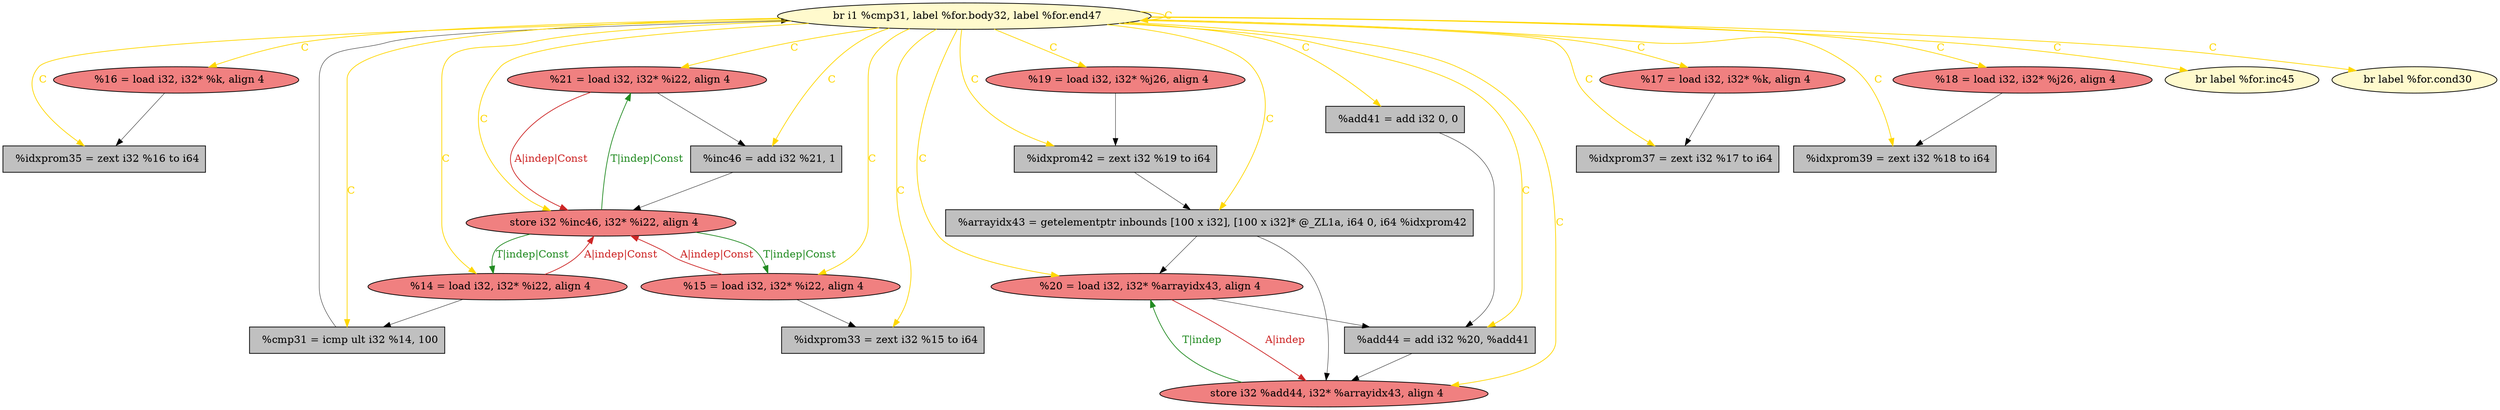 
digraph G {


node1128 [fillcolor=grey,label="  %idxprom35 = zext i32 %16 to i64",shape=rectangle,style=filled ]
node1127 [fillcolor=grey,label="  %arrayidx43 = getelementptr inbounds [100 x i32], [100 x i32]* @_ZL1a, i64 0, i64 %idxprom42",shape=rectangle,style=filled ]
node1126 [fillcolor=lightcoral,label="  %21 = load i32, i32* %i22, align 4",shape=ellipse,style=filled ]
node1124 [fillcolor=lightcoral,label="  %14 = load i32, i32* %i22, align 4",shape=ellipse,style=filled ]
node1123 [fillcolor=grey,label="  %idxprom37 = zext i32 %17 to i64",shape=rectangle,style=filled ]
node1122 [fillcolor=lightcoral,label="  %17 = load i32, i32* %k, align 4",shape=ellipse,style=filled ]
node1109 [fillcolor=lightcoral,label="  store i32 %inc46, i32* %i22, align 4",shape=ellipse,style=filled ]
node1107 [fillcolor=grey,label="  %idxprom39 = zext i32 %18 to i64",shape=rectangle,style=filled ]
node1111 [fillcolor=lightcoral,label="  %20 = load i32, i32* %arrayidx43, align 4",shape=ellipse,style=filled ]
node1110 [fillcolor=lightcoral,label="  %18 = load i32, i32* %j26, align 4",shape=ellipse,style=filled ]
node1118 [fillcolor=grey,label="  %inc46 = add i32 %21, 1",shape=rectangle,style=filled ]
node1106 [fillcolor=lightcoral,label="  %19 = load i32, i32* %j26, align 4",shape=ellipse,style=filled ]
node1113 [fillcolor=grey,label="  %idxprom42 = zext i32 %19 to i64",shape=rectangle,style=filled ]
node1112 [fillcolor=lemonchiffon,label="  br label %for.inc45",shape=ellipse,style=filled ]
node1121 [fillcolor=grey,label="  %idxprom33 = zext i32 %15 to i64",shape=rectangle,style=filled ]
node1114 [fillcolor=lightcoral,label="  %16 = load i32, i32* %k, align 4",shape=ellipse,style=filled ]
node1115 [fillcolor=lightcoral,label="  %15 = load i32, i32* %i22, align 4",shape=ellipse,style=filled ]
node1125 [fillcolor=grey,label="  %add41 = add i32 0, 0",shape=rectangle,style=filled ]
node1120 [fillcolor=grey,label="  %cmp31 = icmp ult i32 %14, 100",shape=rectangle,style=filled ]
node1116 [fillcolor=lemonchiffon,label="  br label %for.cond30",shape=ellipse,style=filled ]
node1117 [fillcolor=grey,label="  %add44 = add i32 %20, %add41",shape=rectangle,style=filled ]
node1108 [fillcolor=lightcoral,label="  store i32 %add44, i32* %arrayidx43, align 4",shape=ellipse,style=filled ]
node1119 [fillcolor=lemonchiffon,label="  br i1 %cmp31, label %for.body32, label %for.end47",shape=ellipse,style=filled ]

node1119->node1128 [style=solid,color=gold,label="C",penwidth=1.0,fontcolor=gold ]
node1119->node1113 [style=solid,color=gold,label="C",penwidth=1.0,fontcolor=gold ]
node1119->node1121 [style=solid,color=gold,label="C",penwidth=1.0,fontcolor=gold ]
node1119->node1116 [style=solid,color=gold,label="C",penwidth=1.0,fontcolor=gold ]
node1119->node1114 [style=solid,color=gold,label="C",penwidth=1.0,fontcolor=gold ]
node1114->node1128 [style=solid,color=black,label="",penwidth=0.5,fontcolor=black ]
node1119->node1120 [style=solid,color=gold,label="C",penwidth=1.0,fontcolor=gold ]
node1115->node1109 [style=solid,color=firebrick3,label="A|indep|Const",penwidth=1.0,fontcolor=firebrick3 ]
node1124->node1120 [style=solid,color=black,label="",penwidth=0.5,fontcolor=black ]
node1119->node1109 [style=solid,color=gold,label="C",penwidth=1.0,fontcolor=gold ]
node1124->node1109 [style=solid,color=firebrick3,label="A|indep|Const",penwidth=1.0,fontcolor=firebrick3 ]
node1127->node1111 [style=solid,color=black,label="",penwidth=0.5,fontcolor=black ]
node1108->node1111 [style=solid,color=forestgreen,label="T|indep",penwidth=1.0,fontcolor=forestgreen ]
node1127->node1108 [style=solid,color=black,label="",penwidth=0.5,fontcolor=black ]
node1106->node1113 [style=solid,color=black,label="",penwidth=0.5,fontcolor=black ]
node1111->node1108 [style=solid,color=firebrick3,label="A|indep",penwidth=1.0,fontcolor=firebrick3 ]
node1117->node1108 [style=solid,color=black,label="",penwidth=0.5,fontcolor=black ]
node1119->node1118 [style=solid,color=gold,label="C",penwidth=1.0,fontcolor=gold ]
node1119->node1110 [style=solid,color=gold,label="C",penwidth=1.0,fontcolor=gold ]
node1119->node1108 [style=solid,color=gold,label="C",penwidth=1.0,fontcolor=gold ]
node1119->node1111 [style=solid,color=gold,label="C",penwidth=1.0,fontcolor=gold ]
node1119->node1119 [style=solid,color=gold,label="C",penwidth=1.0,fontcolor=gold ]
node1126->node1109 [style=solid,color=firebrick3,label="A|indep|Const",penwidth=1.0,fontcolor=firebrick3 ]
node1119->node1112 [style=solid,color=gold,label="C",penwidth=1.0,fontcolor=gold ]
node1119->node1107 [style=solid,color=gold,label="C",penwidth=1.0,fontcolor=gold ]
node1111->node1117 [style=solid,color=black,label="",penwidth=0.5,fontcolor=black ]
node1120->node1119 [style=solid,color=black,label="",penwidth=0.5,fontcolor=black ]
node1119->node1127 [style=solid,color=gold,label="C",penwidth=1.0,fontcolor=gold ]
node1119->node1106 [style=solid,color=gold,label="C",penwidth=1.0,fontcolor=gold ]
node1119->node1117 [style=solid,color=gold,label="C",penwidth=1.0,fontcolor=gold ]
node1109->node1126 [style=solid,color=forestgreen,label="T|indep|Const",penwidth=1.0,fontcolor=forestgreen ]
node1119->node1123 [style=solid,color=gold,label="C",penwidth=1.0,fontcolor=gold ]
node1119->node1122 [style=solid,color=gold,label="C",penwidth=1.0,fontcolor=gold ]
node1113->node1127 [style=solid,color=black,label="",penwidth=0.5,fontcolor=black ]
node1118->node1109 [style=solid,color=black,label="",penwidth=0.5,fontcolor=black ]
node1125->node1117 [style=solid,color=black,label="",penwidth=0.5,fontcolor=black ]
node1126->node1118 [style=solid,color=black,label="",penwidth=0.5,fontcolor=black ]
node1110->node1107 [style=solid,color=black,label="",penwidth=0.5,fontcolor=black ]
node1119->node1124 [style=solid,color=gold,label="C",penwidth=1.0,fontcolor=gold ]
node1119->node1125 [style=solid,color=gold,label="C",penwidth=1.0,fontcolor=gold ]
node1119->node1126 [style=solid,color=gold,label="C",penwidth=1.0,fontcolor=gold ]
node1109->node1124 [style=solid,color=forestgreen,label="T|indep|Const",penwidth=1.0,fontcolor=forestgreen ]
node1109->node1115 [style=solid,color=forestgreen,label="T|indep|Const",penwidth=1.0,fontcolor=forestgreen ]
node1122->node1123 [style=solid,color=black,label="",penwidth=0.5,fontcolor=black ]
node1119->node1115 [style=solid,color=gold,label="C",penwidth=1.0,fontcolor=gold ]
node1115->node1121 [style=solid,color=black,label="",penwidth=0.5,fontcolor=black ]


}
